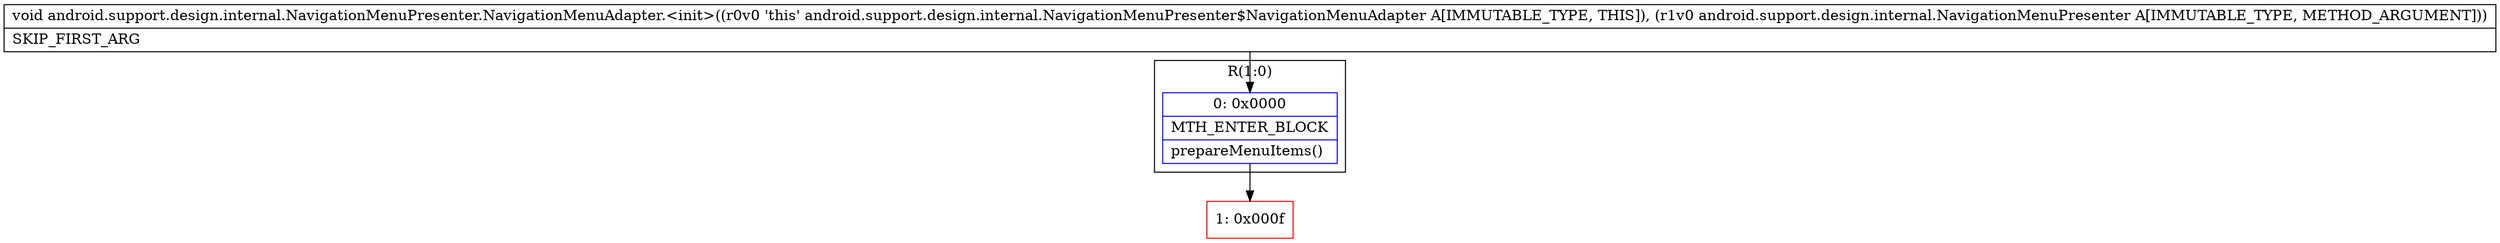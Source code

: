 digraph "CFG forandroid.support.design.internal.NavigationMenuPresenter.NavigationMenuAdapter.\<init\>(Landroid\/support\/design\/internal\/NavigationMenuPresenter;)V" {
subgraph cluster_Region_488522837 {
label = "R(1:0)";
node [shape=record,color=blue];
Node_0 [shape=record,label="{0\:\ 0x0000|MTH_ENTER_BLOCK\l|prepareMenuItems()\l}"];
}
Node_1 [shape=record,color=red,label="{1\:\ 0x000f}"];
MethodNode[shape=record,label="{void android.support.design.internal.NavigationMenuPresenter.NavigationMenuAdapter.\<init\>((r0v0 'this' android.support.design.internal.NavigationMenuPresenter$NavigationMenuAdapter A[IMMUTABLE_TYPE, THIS]), (r1v0 android.support.design.internal.NavigationMenuPresenter A[IMMUTABLE_TYPE, METHOD_ARGUMENT]))  | SKIP_FIRST_ARG\l}"];
MethodNode -> Node_0;
Node_0 -> Node_1;
}

